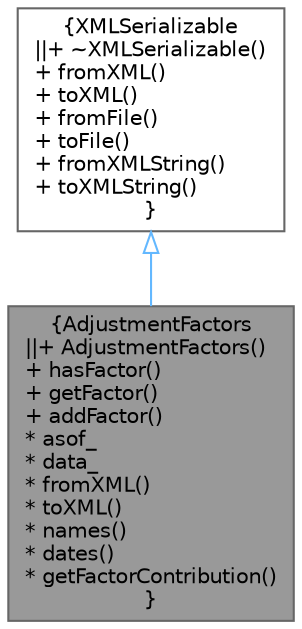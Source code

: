 digraph "AdjustmentFactors"
{
 // INTERACTIVE_SVG=YES
 // LATEX_PDF_SIZE
  bgcolor="transparent";
  edge [fontname=Helvetica,fontsize=10,labelfontname=Helvetica,labelfontsize=10];
  node [fontname=Helvetica,fontsize=10,shape=box,height=0.2,width=0.4];
  Node1 [label="{AdjustmentFactors\n||+ AdjustmentFactors()\l+ hasFactor()\l+ getFactor()\l+ addFactor()\l* asof_\l* data_\l* fromXML()\l* toXML()\l* names()\l* dates()\l* getFactorContribution()\l}",height=0.2,width=0.4,color="gray40", fillcolor="grey60", style="filled", fontcolor="black",tooltip="Class to hold market data adjustment factors - for example equity stock splits."];
  Node2 -> Node1 [dir="back",color="steelblue1",style="solid",arrowtail="onormal"];
  Node2 [label="{XMLSerializable\n||+ ~XMLSerializable()\l+ fromXML()\l+ toXML()\l+ fromFile()\l+ toFile()\l+ fromXMLString()\l+ toXMLString()\l}",height=0.2,width=0.4,color="gray40", fillcolor="white", style="filled",URL="$classore_1_1data_1_1_x_m_l_serializable.html",tooltip="Base class for all serializable classes."];
}
